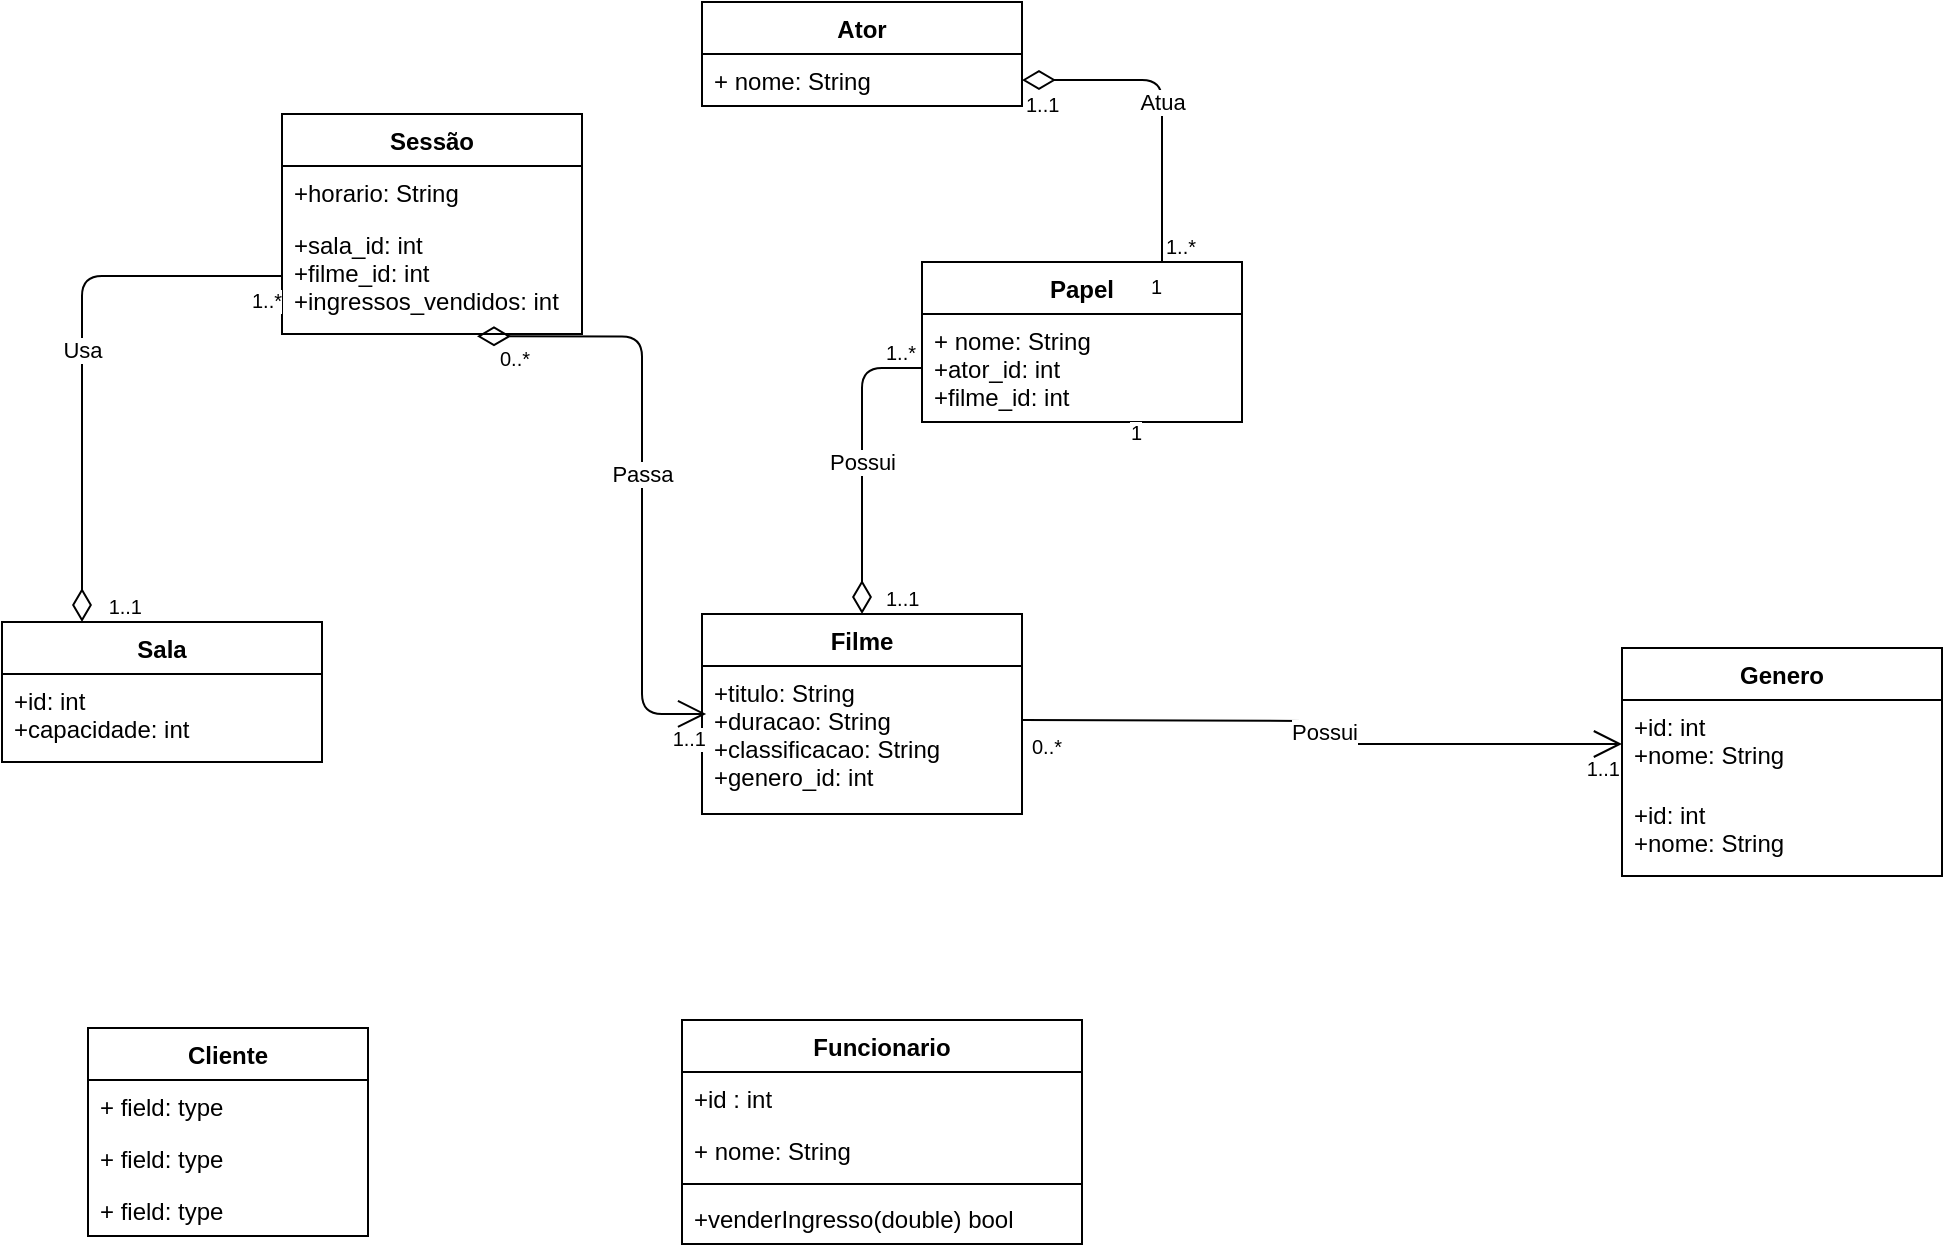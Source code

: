 <mxfile version="12.1.0" type="github" pages="1"><diagram name="Page-1" id="9f46799a-70d6-7492-0946-bef42562c5a5"><mxGraphModel dx="1365" dy="1659" grid="1" gridSize="10" guides="1" tooltips="1" connect="1" arrows="1" fold="1" page="1" pageScale="1" pageWidth="1100" pageHeight="850" background="#ffffff" math="0" shadow="0"><root><mxCell id="0"/><mxCell id="1" parent="0"/><mxCell id="da5MvTmD6m76-g6wBh4l-5" value="Sala" style="swimlane;fontStyle=1;align=center;verticalAlign=top;childLayout=stackLayout;horizontal=1;startSize=26;horizontalStack=0;resizeParent=1;resizeParentMax=0;resizeLast=0;collapsible=1;marginBottom=0;" vertex="1" parent="1"><mxGeometry x="70" y="150" width="160" height="70" as="geometry"/></mxCell><mxCell id="da5MvTmD6m76-g6wBh4l-6" value="+id: int&#10;+capacidade: int&#10;" style="text;strokeColor=none;fillColor=none;align=left;verticalAlign=top;spacingLeft=4;spacingRight=4;overflow=hidden;rotatable=0;points=[[0,0.5],[1,0.5]];portConstraint=eastwest;" vertex="1" parent="da5MvTmD6m76-g6wBh4l-5"><mxGeometry y="26" width="160" height="44" as="geometry"/></mxCell><mxCell id="da5MvTmD6m76-g6wBh4l-9" value="Filme" style="swimlane;fontStyle=1;align=center;verticalAlign=top;childLayout=stackLayout;horizontal=1;startSize=26;horizontalStack=0;resizeParent=1;resizeParentMax=0;resizeLast=0;collapsible=1;marginBottom=0;" vertex="1" parent="1"><mxGeometry x="420" y="146" width="160" height="100" as="geometry"/></mxCell><mxCell id="da5MvTmD6m76-g6wBh4l-10" value="+titulo: String&#10;+duracao: String&#10;+classificacao: String&#10;+genero_id: int" style="text;strokeColor=none;fillColor=none;align=left;verticalAlign=top;spacingLeft=4;spacingRight=4;overflow=hidden;rotatable=0;points=[[0,0.5],[1,0.5]];portConstraint=eastwest;" vertex="1" parent="da5MvTmD6m76-g6wBh4l-9"><mxGeometry y="26" width="160" height="74" as="geometry"/></mxCell><mxCell id="da5MvTmD6m76-g6wBh4l-17" value="Genero" style="swimlane;fontStyle=1;align=center;verticalAlign=top;childLayout=stackLayout;horizontal=1;startSize=26;horizontalStack=0;resizeParent=1;resizeParentMax=0;resizeLast=0;collapsible=1;marginBottom=0;" vertex="1" parent="1"><mxGeometry x="880" y="163" width="160" height="114" as="geometry"/></mxCell><mxCell id="da5MvTmD6m76-g6wBh4l-85" value="+id: int&#10;+nome: String" style="text;strokeColor=none;fillColor=none;align=left;verticalAlign=top;spacingLeft=4;spacingRight=4;overflow=hidden;rotatable=0;points=[[0,0.5],[1,0.5]];portConstraint=eastwest;" vertex="1" parent="da5MvTmD6m76-g6wBh4l-17"><mxGeometry y="26" width="160" height="44" as="geometry"/></mxCell><mxCell id="da5MvTmD6m76-g6wBh4l-18" value="+id: int&#10;+nome: String" style="text;strokeColor=none;fillColor=none;align=left;verticalAlign=top;spacingLeft=4;spacingRight=4;overflow=hidden;rotatable=0;points=[[0,0.5],[1,0.5]];portConstraint=eastwest;" vertex="1" parent="da5MvTmD6m76-g6wBh4l-17"><mxGeometry y="70" width="160" height="44" as="geometry"/></mxCell><mxCell id="da5MvTmD6m76-g6wBh4l-21" value="Ator" style="swimlane;fontStyle=1;align=center;verticalAlign=top;childLayout=stackLayout;horizontal=1;startSize=26;horizontalStack=0;resizeParent=1;resizeParentMax=0;resizeLast=0;collapsible=1;marginBottom=0;" vertex="1" parent="1"><mxGeometry x="420" y="-160" width="160" height="52" as="geometry"/></mxCell><mxCell id="da5MvTmD6m76-g6wBh4l-22" value="+ nome: String" style="text;strokeColor=none;fillColor=none;align=left;verticalAlign=top;spacingLeft=4;spacingRight=4;overflow=hidden;rotatable=0;points=[[0,0.5],[1,0.5]];portConstraint=eastwest;" vertex="1" parent="da5MvTmD6m76-g6wBh4l-21"><mxGeometry y="26" width="160" height="26" as="geometry"/></mxCell><mxCell id="da5MvTmD6m76-g6wBh4l-25" value="Papel" style="swimlane;fontStyle=1;align=center;verticalAlign=top;childLayout=stackLayout;horizontal=1;startSize=26;horizontalStack=0;resizeParent=1;resizeParentMax=0;resizeLast=0;collapsible=1;marginBottom=0;" vertex="1" parent="1"><mxGeometry x="530" y="-30" width="160" height="80" as="geometry"/></mxCell><mxCell id="da5MvTmD6m76-g6wBh4l-26" value="+ nome: String&#10;+ator_id: int&#10;+filme_id: int" style="text;strokeColor=none;fillColor=none;align=left;verticalAlign=top;spacingLeft=4;spacingRight=4;overflow=hidden;rotatable=0;points=[[0,0.5],[1,0.5]];portConstraint=eastwest;" vertex="1" parent="da5MvTmD6m76-g6wBh4l-25"><mxGeometry y="26" width="160" height="54" as="geometry"/></mxCell><mxCell id="da5MvTmD6m76-g6wBh4l-29" value="Sessão" style="swimlane;fontStyle=1;childLayout=stackLayout;horizontal=1;startSize=26;fillColor=none;horizontalStack=0;resizeParent=1;resizeParentMax=0;resizeLast=0;collapsible=1;marginBottom=0;" vertex="1" parent="1"><mxGeometry x="210" y="-104" width="150" height="110" as="geometry"/></mxCell><mxCell id="da5MvTmD6m76-g6wBh4l-30" value="+horario: String" style="text;strokeColor=none;fillColor=none;align=left;verticalAlign=top;spacingLeft=4;spacingRight=4;overflow=hidden;rotatable=0;points=[[0,0.5],[1,0.5]];portConstraint=eastwest;" vertex="1" parent="da5MvTmD6m76-g6wBh4l-29"><mxGeometry y="26" width="150" height="26" as="geometry"/></mxCell><mxCell id="da5MvTmD6m76-g6wBh4l-31" value="+sala_id: int&#10;+filme_id: int&#10;+ingressos_vendidos: int" style="text;strokeColor=none;fillColor=none;align=left;verticalAlign=top;spacingLeft=4;spacingRight=4;overflow=hidden;rotatable=0;points=[[0,0.5],[1,0.5]];portConstraint=eastwest;" vertex="1" parent="da5MvTmD6m76-g6wBh4l-29"><mxGeometry y="52" width="150" height="58" as="geometry"/></mxCell><mxCell id="da5MvTmD6m76-g6wBh4l-33" value="Cliente" style="swimlane;fontStyle=1;childLayout=stackLayout;horizontal=1;startSize=26;fillColor=none;horizontalStack=0;resizeParent=1;resizeParentMax=0;resizeLast=0;collapsible=1;marginBottom=0;" vertex="1" parent="1"><mxGeometry x="113" y="353" width="140" height="104" as="geometry"/></mxCell><mxCell id="da5MvTmD6m76-g6wBh4l-34" value="+ field: type" style="text;strokeColor=none;fillColor=none;align=left;verticalAlign=top;spacingLeft=4;spacingRight=4;overflow=hidden;rotatable=0;points=[[0,0.5],[1,0.5]];portConstraint=eastwest;" vertex="1" parent="da5MvTmD6m76-g6wBh4l-33"><mxGeometry y="26" width="140" height="26" as="geometry"/></mxCell><mxCell id="da5MvTmD6m76-g6wBh4l-35" value="+ field: type" style="text;strokeColor=none;fillColor=none;align=left;verticalAlign=top;spacingLeft=4;spacingRight=4;overflow=hidden;rotatable=0;points=[[0,0.5],[1,0.5]];portConstraint=eastwest;" vertex="1" parent="da5MvTmD6m76-g6wBh4l-33"><mxGeometry y="52" width="140" height="26" as="geometry"/></mxCell><mxCell id="da5MvTmD6m76-g6wBh4l-36" value="+ field: type" style="text;strokeColor=none;fillColor=none;align=left;verticalAlign=top;spacingLeft=4;spacingRight=4;overflow=hidden;rotatable=0;points=[[0,0.5],[1,0.5]];portConstraint=eastwest;" vertex="1" parent="da5MvTmD6m76-g6wBh4l-33"><mxGeometry y="78" width="140" height="26" as="geometry"/></mxCell><mxCell id="da5MvTmD6m76-g6wBh4l-41" value="Funcionario" style="swimlane;fontStyle=1;align=center;verticalAlign=top;childLayout=stackLayout;horizontal=1;startSize=26;horizontalStack=0;resizeParent=1;resizeParentMax=0;resizeLast=0;collapsible=1;marginBottom=0;" vertex="1" parent="1"><mxGeometry x="410" y="349" width="200" height="112" as="geometry"/></mxCell><mxCell id="da5MvTmD6m76-g6wBh4l-56" value="+id : int" style="text;strokeColor=none;fillColor=none;align=left;verticalAlign=top;spacingLeft=4;spacingRight=4;overflow=hidden;rotatable=0;points=[[0,0.5],[1,0.5]];portConstraint=eastwest;" vertex="1" parent="da5MvTmD6m76-g6wBh4l-41"><mxGeometry y="26" width="200" height="26" as="geometry"/></mxCell><mxCell id="da5MvTmD6m76-g6wBh4l-42" value="+ nome: String&#10;" style="text;strokeColor=none;fillColor=none;align=left;verticalAlign=top;spacingLeft=4;spacingRight=4;overflow=hidden;rotatable=0;points=[[0,0.5],[1,0.5]];portConstraint=eastwest;" vertex="1" parent="da5MvTmD6m76-g6wBh4l-41"><mxGeometry y="52" width="200" height="26" as="geometry"/></mxCell><mxCell id="da5MvTmD6m76-g6wBh4l-43" value="" style="line;strokeWidth=1;fillColor=none;align=left;verticalAlign=middle;spacingTop=-1;spacingLeft=3;spacingRight=3;rotatable=0;labelPosition=right;points=[];portConstraint=eastwest;" vertex="1" parent="da5MvTmD6m76-g6wBh4l-41"><mxGeometry y="78" width="200" height="8" as="geometry"/></mxCell><mxCell id="da5MvTmD6m76-g6wBh4l-44" value="+venderIngresso(double) bool" style="text;strokeColor=none;fillColor=none;align=left;verticalAlign=top;spacingLeft=4;spacingRight=4;overflow=hidden;rotatable=0;points=[[0,0.5],[1,0.5]];portConstraint=eastwest;" vertex="1" parent="da5MvTmD6m76-g6wBh4l-41"><mxGeometry y="86" width="200" height="26" as="geometry"/></mxCell><mxCell id="da5MvTmD6m76-g6wBh4l-61" value="Possui" style="endArrow=open;html=1;endSize=12;startArrow=none;startSize=14;startFill=0;edgeStyle=orthogonalEdgeStyle;fontFamily=Helvetica;entryX=0;entryY=0.5;entryDx=0;entryDy=0;" edge="1" parent="1" target="da5MvTmD6m76-g6wBh4l-85"><mxGeometry relative="1" as="geometry"><mxPoint x="580" y="199" as="sourcePoint"/><mxPoint x="870" y="210" as="targetPoint"/></mxGeometry></mxCell><mxCell id="da5MvTmD6m76-g6wBh4l-63" value="1..1" style="resizable=0;html=1;align=right;verticalAlign=top;labelBackgroundColor=#ffffff;fontSize=10;" connectable="0" vertex="1" parent="da5MvTmD6m76-g6wBh4l-61"><mxGeometry x="1" relative="1" as="geometry"/></mxCell><mxCell id="da5MvTmD6m76-g6wBh4l-68" value="Possui" style="endArrow=none;html=1;endSize=12;startArrow=diamondThin;startSize=14;startFill=0;edgeStyle=orthogonalEdgeStyle;fontFamily=Helvetica;entryX=0;entryY=0.5;entryDx=0;entryDy=0;endFill=0;exitX=0.5;exitY=0;exitDx=0;exitDy=0;" edge="1" parent="1" source="da5MvTmD6m76-g6wBh4l-9" target="da5MvTmD6m76-g6wBh4l-26"><mxGeometry relative="1" as="geometry"><mxPoint x="500" y="120" as="sourcePoint"/><mxPoint x="510" y="70" as="targetPoint"/></mxGeometry></mxCell><mxCell id="da5MvTmD6m76-g6wBh4l-69" value="1..1" style="resizable=0;html=1;align=left;verticalAlign=top;labelBackgroundColor=#ffffff;fontSize=10;" connectable="0" vertex="1" parent="da5MvTmD6m76-g6wBh4l-68"><mxGeometry x="-1" relative="1" as="geometry"><mxPoint x="10" y="-20" as="offset"/></mxGeometry></mxCell><mxCell id="da5MvTmD6m76-g6wBh4l-70" value="1" style="resizable=0;html=1;align=right;verticalAlign=top;labelBackgroundColor=#ffffff;fontSize=10;" connectable="0" vertex="1" parent="da5MvTmD6m76-g6wBh4l-68"><mxGeometry x="1" relative="1" as="geometry"><mxPoint x="110" y="20" as="offset"/></mxGeometry></mxCell><mxCell id="da5MvTmD6m76-g6wBh4l-71" value="1..*" style="resizable=0;html=1;align=left;verticalAlign=top;labelBackgroundColor=#ffffff;fontSize=10;" connectable="0" vertex="1" parent="1"><mxGeometry x="500" y="23" as="geometry"><mxPoint x="10" y="-20" as="offset"/></mxGeometry></mxCell><mxCell id="da5MvTmD6m76-g6wBh4l-72" value="Atua" style="endArrow=none;html=1;endSize=12;startArrow=diamondThin;startSize=14;startFill=0;edgeStyle=orthogonalEdgeStyle;fontFamily=Helvetica;exitX=1;exitY=0.5;exitDx=0;exitDy=0;entryX=0.75;entryY=0;entryDx=0;entryDy=0;endFill=0;" edge="1" parent="1" source="da5MvTmD6m76-g6wBh4l-22" target="da5MvTmD6m76-g6wBh4l-25"><mxGeometry relative="1" as="geometry"><mxPoint x="670" y="-121.5" as="sourcePoint"/><mxPoint x="830" y="-121.5" as="targetPoint"/></mxGeometry></mxCell><mxCell id="da5MvTmD6m76-g6wBh4l-73" value="1..1" style="resizable=0;html=1;align=left;verticalAlign=top;labelBackgroundColor=#ffffff;fontSize=10;" connectable="0" vertex="1" parent="da5MvTmD6m76-g6wBh4l-72"><mxGeometry x="-1" relative="1" as="geometry"/></mxCell><mxCell id="da5MvTmD6m76-g6wBh4l-74" value="1" style="resizable=0;html=1;align=right;verticalAlign=top;labelBackgroundColor=#ffffff;fontSize=10;" connectable="0" vertex="1" parent="da5MvTmD6m76-g6wBh4l-72"><mxGeometry x="1" relative="1" as="geometry"/></mxCell><mxCell id="da5MvTmD6m76-g6wBh4l-75" value="1..*" style="resizable=0;html=1;align=left;verticalAlign=top;labelBackgroundColor=#ffffff;fontSize=10;" connectable="0" vertex="1" parent="1"><mxGeometry x="650" y="-50" as="geometry"/></mxCell><mxCell id="da5MvTmD6m76-g6wBh4l-76" value="Usa" style="endArrow=none;html=1;endSize=12;startArrow=diamondThin;startSize=14;startFill=0;edgeStyle=orthogonalEdgeStyle;fontFamily=Helvetica;exitX=0.25;exitY=0;exitDx=0;exitDy=0;entryX=0;entryY=0.5;entryDx=0;entryDy=0;endFill=0;" edge="1" parent="1" source="da5MvTmD6m76-g6wBh4l-5" target="da5MvTmD6m76-g6wBh4l-31"><mxGeometry relative="1" as="geometry"><mxPoint x="130" y="80" as="sourcePoint"/><mxPoint x="290" y="80" as="targetPoint"/></mxGeometry></mxCell><mxCell id="da5MvTmD6m76-g6wBh4l-78" value="1..*" style="resizable=0;html=1;align=right;verticalAlign=top;labelBackgroundColor=#ffffff;fontSize=10;" connectable="0" vertex="1" parent="da5MvTmD6m76-g6wBh4l-76"><mxGeometry x="1" relative="1" as="geometry"/></mxCell><mxCell id="da5MvTmD6m76-g6wBh4l-80" value="1..1" style="resizable=0;html=1;align=right;verticalAlign=top;labelBackgroundColor=#ffffff;fontSize=10;" connectable="0" vertex="1" parent="da5MvTmD6m76-g6wBh4l-76"><mxGeometry x="1" relative="1" as="geometry"><mxPoint x="-70" y="153" as="offset"/></mxGeometry></mxCell><mxCell id="da5MvTmD6m76-g6wBh4l-82" value="Passa" style="endArrow=open;html=1;endSize=12;startArrow=diamondThin;startSize=14;startFill=0;edgeStyle=orthogonalEdgeStyle;fontFamily=Helvetica;exitX=0.65;exitY=1.02;exitDx=0;exitDy=0;exitPerimeter=0;entryX=0.013;entryY=0.324;entryDx=0;entryDy=0;entryPerimeter=0;" edge="1" parent="1" source="da5MvTmD6m76-g6wBh4l-31" target="da5MvTmD6m76-g6wBh4l-10"><mxGeometry relative="1" as="geometry"><mxPoint x="250" y="80" as="sourcePoint"/><mxPoint x="410" y="80" as="targetPoint"/></mxGeometry></mxCell><mxCell id="da5MvTmD6m76-g6wBh4l-83" value="0..*" style="resizable=0;html=1;align=left;verticalAlign=top;labelBackgroundColor=#ffffff;fontSize=10;" connectable="0" vertex="1" parent="da5MvTmD6m76-g6wBh4l-82"><mxGeometry x="-1" relative="1" as="geometry"><mxPoint x="9" y="-1" as="offset"/></mxGeometry></mxCell><mxCell id="da5MvTmD6m76-g6wBh4l-84" value="1..1" style="resizable=0;html=1;align=right;verticalAlign=top;labelBackgroundColor=#ffffff;fontSize=10;" connectable="0" vertex="1" parent="da5MvTmD6m76-g6wBh4l-82"><mxGeometry x="1" relative="1" as="geometry"/></mxCell><mxCell id="da5MvTmD6m76-g6wBh4l-86" value="0..*" style="resizable=0;html=1;align=right;verticalAlign=top;labelBackgroundColor=#ffffff;fontSize=10;" connectable="0" vertex="1" parent="1"><mxGeometry x="600" y="199.5" as="geometry"/></mxCell></root></mxGraphModel></diagram></mxfile>